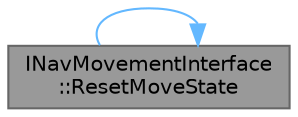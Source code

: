 digraph "INavMovementInterface::ResetMoveState"
{
 // INTERACTIVE_SVG=YES
 // LATEX_PDF_SIZE
  bgcolor="transparent";
  edge [fontname=Helvetica,fontsize=10,labelfontname=Helvetica,labelfontsize=10];
  node [fontname=Helvetica,fontsize=10,shape=box,height=0.2,width=0.4];
  rankdir="LR";
  Node1 [id="Node000001",label="INavMovementInterface\l::ResetMoveState",height=0.2,width=0.4,color="gray40", fillcolor="grey60", style="filled", fontcolor="black",tooltip="Resets runtime movement state to default movement capabilities."];
  Node1 -> Node1 [id="edge1_Node000001_Node000001",color="steelblue1",style="solid",tooltip=" "];
}
